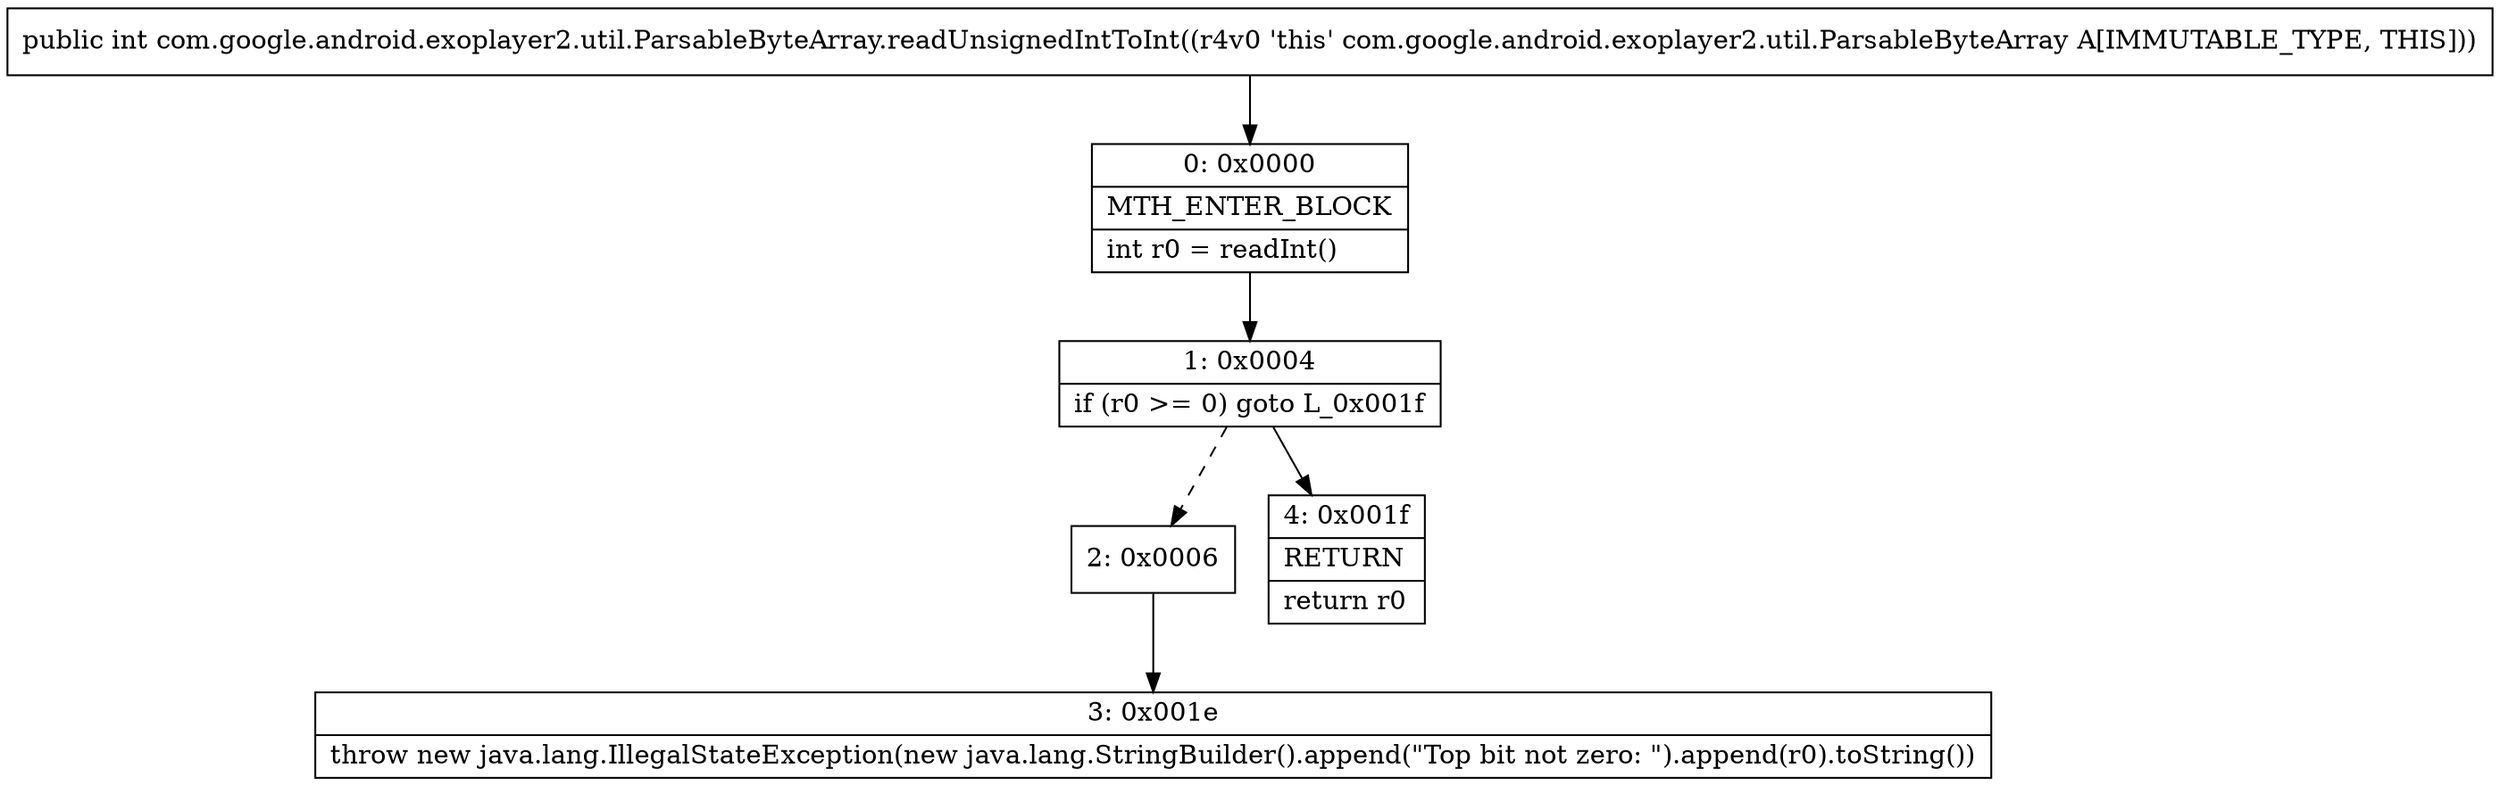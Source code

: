 digraph "CFG forcom.google.android.exoplayer2.util.ParsableByteArray.readUnsignedIntToInt()I" {
Node_0 [shape=record,label="{0\:\ 0x0000|MTH_ENTER_BLOCK\l|int r0 = readInt()\l}"];
Node_1 [shape=record,label="{1\:\ 0x0004|if (r0 \>= 0) goto L_0x001f\l}"];
Node_2 [shape=record,label="{2\:\ 0x0006}"];
Node_3 [shape=record,label="{3\:\ 0x001e|throw new java.lang.IllegalStateException(new java.lang.StringBuilder().append(\"Top bit not zero: \").append(r0).toString())\l}"];
Node_4 [shape=record,label="{4\:\ 0x001f|RETURN\l|return r0\l}"];
MethodNode[shape=record,label="{public int com.google.android.exoplayer2.util.ParsableByteArray.readUnsignedIntToInt((r4v0 'this' com.google.android.exoplayer2.util.ParsableByteArray A[IMMUTABLE_TYPE, THIS])) }"];
MethodNode -> Node_0;
Node_0 -> Node_1;
Node_1 -> Node_2[style=dashed];
Node_1 -> Node_4;
Node_2 -> Node_3;
}

